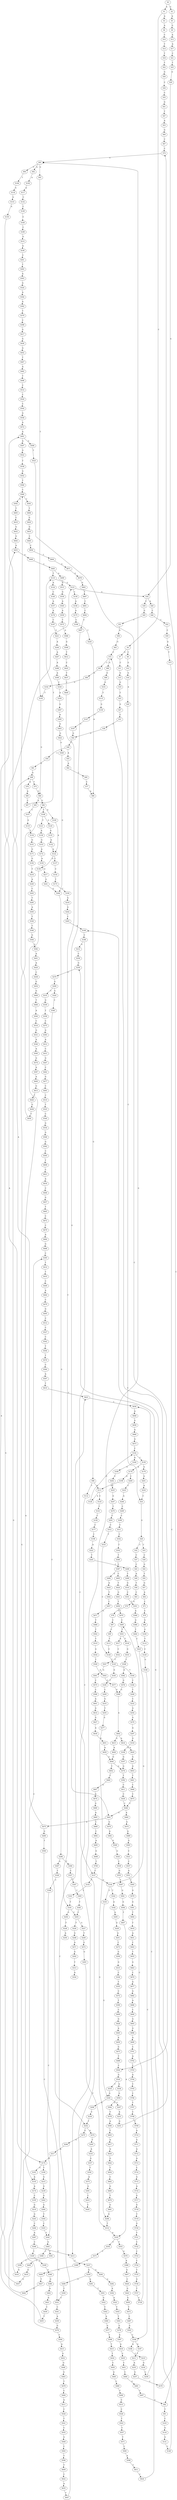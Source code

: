 strict digraph  {
	S0 -> S1 [ label = A ];
	S0 -> S2 [ label = G ];
	S1 -> S3 [ label = A ];
	S1 -> S4 [ label = C ];
	S2 -> S5 [ label = A ];
	S3 -> S6 [ label = A ];
	S4 -> S7 [ label = G ];
	S4 -> S8 [ label = C ];
	S5 -> S9 [ label = G ];
	S6 -> S10 [ label = C ];
	S7 -> S11 [ label = C ];
	S8 -> S12 [ label = G ];
	S9 -> S13 [ label = A ];
	S10 -> S14 [ label = T ];
	S11 -> S15 [ label = G ];
	S12 -> S16 [ label = G ];
	S13 -> S17 [ label = A ];
	S14 -> S18 [ label = T ];
	S15 -> S19 [ label = G ];
	S16 -> S20 [ label = A ];
	S17 -> S21 [ label = C ];
	S18 -> S22 [ label = T ];
	S19 -> S23 [ label = T ];
	S20 -> S24 [ label = C ];
	S21 -> S25 [ label = T ];
	S22 -> S26 [ label = G ];
	S23 -> S27 [ label = G ];
	S24 -> S28 [ label = G ];
	S25 -> S29 [ label = G ];
	S26 -> S30 [ label = C ];
	S27 -> S31 [ label = C ];
	S28 -> S32 [ label = C ];
	S28 -> S33 [ label = T ];
	S29 -> S34 [ label = G ];
	S30 -> S35 [ label = C ];
	S31 -> S36 [ label = C ];
	S32 -> S37 [ label = C ];
	S33 -> S38 [ label = C ];
	S34 -> S39 [ label = C ];
	S34 -> S40 [ label = A ];
	S35 -> S41 [ label = G ];
	S36 -> S42 [ label = G ];
	S37 -> S43 [ label = C ];
	S38 -> S44 [ label = G ];
	S39 -> S45 [ label = G ];
	S40 -> S46 [ label = C ];
	S41 -> S47 [ label = T ];
	S42 -> S48 [ label = C ];
	S43 -> S49 [ label = A ];
	S44 -> S50 [ label = T ];
	S45 -> S51 [ label = C ];
	S46 -> S52 [ label = C ];
	S47 -> S53 [ label = A ];
	S48 -> S54 [ label = C ];
	S48 -> S55 [ label = A ];
	S49 -> S56 [ label = T ];
	S50 -> S57 [ label = G ];
	S51 -> S58 [ label = A ];
	S52 -> S59 [ label = C ];
	S53 -> S60 [ label = G ];
	S54 -> S61 [ label = G ];
	S55 -> S62 [ label = A ];
	S56 -> S63 [ label = C ];
	S57 -> S64 [ label = A ];
	S58 -> S65 [ label = G ];
	S59 -> S66 [ label = G ];
	S60 -> S67 [ label = C ];
	S61 -> S68 [ label = G ];
	S62 -> S69 [ label = C ];
	S63 -> S70 [ label = G ];
	S64 -> S71 [ label = C ];
	S65 -> S72 [ label = C ];
	S66 -> S73 [ label = T ];
	S67 -> S74 [ label = C ];
	S68 -> S75 [ label = T ];
	S68 -> S76 [ label = A ];
	S69 -> S77 [ label = C ];
	S70 -> S78 [ label = T ];
	S71 -> S79 [ label = C ];
	S72 -> S80 [ label = G ];
	S72 -> S81 [ label = C ];
	S73 -> S82 [ label = C ];
	S74 -> S83 [ label = G ];
	S75 -> S84 [ label = G ];
	S76 -> S85 [ label = A ];
	S77 -> S86 [ label = A ];
	S78 -> S87 [ label = C ];
	S79 -> S88 [ label = G ];
	S80 -> S89 [ label = G ];
	S81 -> S90 [ label = G ];
	S82 -> S91 [ label = T ];
	S83 -> S92 [ label = A ];
	S83 -> S93 [ label = G ];
	S83 -> S94 [ label = C ];
	S84 -> S95 [ label = A ];
	S84 -> S96 [ label = G ];
	S85 -> S97 [ label = C ];
	S86 -> S98 [ label = G ];
	S87 -> S99 [ label = C ];
	S88 -> S100 [ label = G ];
	S89 -> S101 [ label = G ];
	S90 -> S102 [ label = G ];
	S91 -> S103 [ label = C ];
	S92 -> S104 [ label = A ];
	S93 -> S105 [ label = T ];
	S94 -> S106 [ label = T ];
	S95 -> S107 [ label = C ];
	S96 -> S108 [ label = T ];
	S96 -> S109 [ label = A ];
	S97 -> S110 [ label = T ];
	S98 -> S111 [ label = A ];
	S98 -> S112 [ label = T ];
	S99 -> S113 [ label = T ];
	S100 -> S114 [ label = T ];
	S101 -> S115 [ label = T ];
	S102 -> S105 [ label = T ];
	S103 -> S116 [ label = G ];
	S104 -> S117 [ label = A ];
	S105 -> S84 [ label = G ];
	S106 -> S118 [ label = G ];
	S107 -> S119 [ label = G ];
	S108 -> S120 [ label = G ];
	S108 -> S121 [ label = T ];
	S109 -> S122 [ label = A ];
	S110 -> S123 [ label = G ];
	S110 -> S124 [ label = A ];
	S111 -> S125 [ label = C ];
	S111 -> S126 [ label = A ];
	S112 -> S127 [ label = C ];
	S113 -> S128 [ label = C ];
	S114 -> S129 [ label = C ];
	S115 -> S130 [ label = G ];
	S116 -> S131 [ label = G ];
	S117 -> S132 [ label = C ];
	S118 -> S133 [ label = G ];
	S119 -> S134 [ label = T ];
	S120 -> S135 [ label = G ];
	S121 -> S136 [ label = A ];
	S122 -> S137 [ label = C ];
	S122 -> S138 [ label = G ];
	S123 -> S139 [ label = C ];
	S123 -> S34 [ label = G ];
	S124 -> S140 [ label = C ];
	S125 -> S141 [ label = T ];
	S126 -> S142 [ label = C ];
	S127 -> S143 [ label = T ];
	S127 -> S144 [ label = G ];
	S128 -> S145 [ label = T ];
	S129 -> S146 [ label = G ];
	S130 -> S147 [ label = C ];
	S131 -> S148 [ label = C ];
	S132 -> S149 [ label = C ];
	S133 -> S150 [ label = A ];
	S134 -> S151 [ label = G ];
	S135 -> S152 [ label = A ];
	S136 -> S153 [ label = G ];
	S137 -> S154 [ label = C ];
	S138 -> S155 [ label = A ];
	S139 -> S156 [ label = A ];
	S140 -> S157 [ label = A ];
	S141 -> S158 [ label = C ];
	S142 -> S159 [ label = C ];
	S142 -> S160 [ label = A ];
	S143 -> S161 [ label = C ];
	S144 -> S162 [ label = T ];
	S144 -> S163 [ label = C ];
	S145 -> S164 [ label = T ];
	S145 -> S165 [ label = G ];
	S146 -> S166 [ label = C ];
	S147 -> S167 [ label = C ];
	S148 -> S168 [ label = A ];
	S149 -> S169 [ label = C ];
	S150 -> S170 [ label = A ];
	S151 -> S171 [ label = G ];
	S152 -> S122 [ label = A ];
	S153 -> S172 [ label = A ];
	S154 -> S173 [ label = T ];
	S155 -> S174 [ label = A ];
	S156 -> S175 [ label = A ];
	S157 -> S176 [ label = A ];
	S158 -> S177 [ label = C ];
	S159 -> S178 [ label = A ];
	S159 -> S179 [ label = G ];
	S160 -> S180 [ label = G ];
	S161 -> S181 [ label = T ];
	S162 -> S182 [ label = A ];
	S163 -> S183 [ label = G ];
	S164 -> S184 [ label = C ];
	S165 -> S185 [ label = T ];
	S166 -> S186 [ label = A ];
	S166 -> S187 [ label = G ];
	S167 -> S42 [ label = G ];
	S168 -> S188 [ label = C ];
	S169 -> S189 [ label = C ];
	S170 -> S190 [ label = T ];
	S170 -> S191 [ label = G ];
	S171 -> S192 [ label = G ];
	S172 -> S193 [ label = A ];
	S173 -> S194 [ label = C ];
	S174 -> S195 [ label = C ];
	S175 -> S196 [ label = C ];
	S176 -> S197 [ label = C ];
	S177 -> S198 [ label = C ];
	S178 -> S199 [ label = G ];
	S178 -> S200 [ label = C ];
	S179 -> S201 [ label = G ];
	S180 -> S202 [ label = C ];
	S181 -> S203 [ label = C ];
	S181 -> S204 [ label = G ];
	S182 -> S205 [ label = A ];
	S183 -> S206 [ label = G ];
	S183 -> S207 [ label = C ];
	S184 -> S208 [ label = T ];
	S185 -> S209 [ label = C ];
	S186 -> S210 [ label = C ];
	S187 -> S211 [ label = T ];
	S188 -> S212 [ label = G ];
	S188 -> S213 [ label = C ];
	S189 -> S214 [ label = G ];
	S190 -> S215 [ label = G ];
	S191 -> S155 [ label = A ];
	S192 -> S216 [ label = T ];
	S193 -> S217 [ label = G ];
	S194 -> S218 [ label = G ];
	S195 -> S219 [ label = G ];
	S196 -> S220 [ label = C ];
	S197 -> S221 [ label = G ];
	S198 -> S222 [ label = A ];
	S199 -> S111 [ label = A ];
	S200 -> S223 [ label = C ];
	S201 -> S224 [ label = A ];
	S202 -> S225 [ label = C ];
	S203 -> S226 [ label = T ];
	S203 -> S227 [ label = G ];
	S204 -> S228 [ label = T ];
	S205 -> S229 [ label = G ];
	S206 -> S230 [ label = C ];
	S207 -> S231 [ label = A ];
	S208 -> S232 [ label = C ];
	S209 -> S233 [ label = G ];
	S210 -> S234 [ label = G ];
	S211 -> S235 [ label = A ];
	S212 -> S236 [ label = C ];
	S213 -> S237 [ label = G ];
	S214 -> S238 [ label = A ];
	S215 -> S239 [ label = G ];
	S216 -> S240 [ label = A ];
	S217 -> S241 [ label = G ];
	S218 -> S242 [ label = G ];
	S219 -> S243 [ label = G ];
	S220 -> S86 [ label = A ];
	S221 -> S244 [ label = A ];
	S222 -> S245 [ label = T ];
	S223 -> S246 [ label = A ];
	S224 -> S24 [ label = C ];
	S225 -> S247 [ label = G ];
	S226 -> S248 [ label = G ];
	S227 -> S249 [ label = T ];
	S228 -> S250 [ label = A ];
	S229 -> S251 [ label = A ];
	S230 -> S252 [ label = T ];
	S231 -> S253 [ label = G ];
	S232 -> S254 [ label = G ];
	S233 -> S255 [ label = T ];
	S234 -> S256 [ label = C ];
	S235 -> S257 [ label = G ];
	S236 -> S258 [ label = G ];
	S237 -> S259 [ label = A ];
	S237 -> S260 [ label = G ];
	S238 -> S261 [ label = C ];
	S239 -> S262 [ label = G ];
	S240 -> S263 [ label = C ];
	S241 -> S264 [ label = G ];
	S242 -> S265 [ label = C ];
	S243 -> S266 [ label = C ];
	S244 -> S267 [ label = A ];
	S245 -> S268 [ label = C ];
	S246 -> S269 [ label = C ];
	S247 -> S270 [ label = T ];
	S248 -> S271 [ label = A ];
	S249 -> S272 [ label = G ];
	S251 -> S273 [ label = C ];
	S252 -> S274 [ label = A ];
	S252 -> S275 [ label = G ];
	S253 -> S72 [ label = C ];
	S254 -> S276 [ label = G ];
	S255 -> S277 [ label = G ];
	S256 -> S258 [ label = G ];
	S257 -> S278 [ label = C ];
	S258 -> S279 [ label = C ];
	S259 -> S280 [ label = G ];
	S259 -> S281 [ label = A ];
	S260 -> S282 [ label = G ];
	S261 -> S283 [ label = T ];
	S262 -> S284 [ label = G ];
	S263 -> S285 [ label = T ];
	S264 -> S286 [ label = G ];
	S265 -> S168 [ label = A ];
	S266 -> S287 [ label = A ];
	S267 -> S288 [ label = A ];
	S268 -> S289 [ label = T ];
	S269 -> S290 [ label = C ];
	S270 -> S291 [ label = C ];
	S271 -> S292 [ label = G ];
	S272 -> S293 [ label = G ];
	S273 -> S294 [ label = G ];
	S274 -> S295 [ label = T ];
	S275 -> S296 [ label = G ];
	S276 -> S297 [ label = A ];
	S277 -> S298 [ label = G ];
	S278 -> S74 [ label = C ];
	S279 -> S299 [ label = G ];
	S280 -> S300 [ label = T ];
	S281 -> S301 [ label = T ];
	S282 -> S302 [ label = A ];
	S283 -> S303 [ label = A ];
	S284 -> S304 [ label = T ];
	S285 -> S305 [ label = A ];
	S286 -> S306 [ label = T ];
	S286 -> S307 [ label = G ];
	S287 -> S308 [ label = C ];
	S288 -> S309 [ label = A ];
	S289 -> S310 [ label = G ];
	S290 -> S311 [ label = C ];
	S291 -> S312 [ label = C ];
	S292 -> S313 [ label = T ];
	S293 -> S314 [ label = T ];
	S294 -> S315 [ label = G ];
	S295 -> S316 [ label = A ];
	S296 -> S317 [ label = A ];
	S297 -> S318 [ label = G ];
	S298 -> S314 [ label = T ];
	S299 -> S319 [ label = C ];
	S299 -> S320 [ label = G ];
	S300 -> S321 [ label = C ];
	S301 -> S322 [ label = G ];
	S302 -> S323 [ label = A ];
	S303 -> S324 [ label = G ];
	S304 -> S325 [ label = C ];
	S305 -> S326 [ label = T ];
	S306 -> S327 [ label = C ];
	S307 -> S328 [ label = T ];
	S308 -> S213 [ label = C ];
	S308 -> S329 [ label = T ];
	S309 -> S330 [ label = C ];
	S310 -> S331 [ label = C ];
	S311 -> S332 [ label = C ];
	S312 -> S333 [ label = T ];
	S313 -> S334 [ label = A ];
	S314 -> S335 [ label = A ];
	S315 -> S336 [ label = C ];
	S316 -> S337 [ label = G ];
	S317 -> S170 [ label = A ];
	S318 -> S338 [ label = A ];
	S319 -> S339 [ label = G ];
	S320 -> S340 [ label = C ];
	S321 -> S341 [ label = C ];
	S322 -> S342 [ label = T ];
	S323 -> S343 [ label = T ];
	S324 -> S344 [ label = A ];
	S325 -> S345 [ label = C ];
	S326 -> S346 [ label = T ];
	S327 -> S347 [ label = T ];
	S328 -> S348 [ label = C ];
	S329 -> S349 [ label = G ];
	S330 -> S350 [ label = A ];
	S331 -> S351 [ label = C ];
	S332 -> S352 [ label = T ];
	S333 -> S128 [ label = C ];
	S335 -> S353 [ label = T ];
	S335 -> S354 [ label = C ];
	S336 -> S355 [ label = T ];
	S337 -> S356 [ label = T ];
	S338 -> S357 [ label = G ];
	S339 -> S358 [ label = T ];
	S340 -> S252 [ label = T ];
	S341 -> S359 [ label = A ];
	S342 -> S360 [ label = A ];
	S343 -> S361 [ label = T ];
	S344 -> S362 [ label = A ];
	S345 -> S363 [ label = G ];
	S346 -> S364 [ label = G ];
	S347 -> S365 [ label = C ];
	S348 -> S345 [ label = C ];
	S349 -> S366 [ label = G ];
	S350 -> S367 [ label = G ];
	S351 -> S368 [ label = A ];
	S352 -> S369 [ label = T ];
	S353 -> S370 [ label = G ];
	S354 -> S371 [ label = C ];
	S355 -> S372 [ label = C ];
	S356 -> S373 [ label = A ];
	S357 -> S374 [ label = G ];
	S358 -> S375 [ label = C ];
	S359 -> S376 [ label = G ];
	S360 -> S377 [ label = G ];
	S361 -> S378 [ label = G ];
	S362 -> S379 [ label = T ];
	S363 -> S380 [ label = C ];
	S363 -> S381 [ label = T ];
	S364 -> S382 [ label = G ];
	S365 -> S383 [ label = T ];
	S366 -> S384 [ label = G ];
	S367 -> S385 [ label = A ];
	S368 -> S386 [ label = G ];
	S369 -> S387 [ label = C ];
	S370 -> S388 [ label = A ];
	S371 -> S389 [ label = G ];
	S372 -> S390 [ label = T ];
	S373 -> S391 [ label = G ];
	S374 -> S392 [ label = T ];
	S375 -> S393 [ label = G ];
	S376 -> S394 [ label = T ];
	S376 -> S395 [ label = C ];
	S377 -> S396 [ label = T ];
	S378 -> S397 [ label = A ];
	S379 -> S398 [ label = C ];
	S380 -> S399 [ label = C ];
	S381 -> S400 [ label = C ];
	S382 -> S401 [ label = A ];
	S383 -> S203 [ label = C ];
	S384 -> S402 [ label = A ];
	S385 -> S403 [ label = A ];
	S386 -> S404 [ label = T ];
	S387 -> S405 [ label = C ];
	S387 -> S406 [ label = G ];
	S388 -> S407 [ label = G ];
	S389 -> S408 [ label = G ];
	S390 -> S409 [ label = C ];
	S391 -> S410 [ label = C ];
	S392 -> S411 [ label = C ];
	S393 -> S412 [ label = A ];
	S394 -> S413 [ label = A ];
	S395 -> S414 [ label = T ];
	S396 -> S415 [ label = T ];
	S397 -> S416 [ label = A ];
	S398 -> S417 [ label = G ];
	S399 -> S418 [ label = G ];
	S400 -> S419 [ label = G ];
	S401 -> S420 [ label = A ];
	S402 -> S421 [ label = A ];
	S403 -> S422 [ label = G ];
	S404 -> S423 [ label = C ];
	S405 -> S424 [ label = T ];
	S406 -> S425 [ label = A ];
	S407 -> S426 [ label = C ];
	S408 -> S427 [ label = T ];
	S409 -> S428 [ label = G ];
	S410 -> S429 [ label = C ];
	S411 -> S430 [ label = C ];
	S412 -> S431 [ label = C ];
	S413 -> S432 [ label = G ];
	S414 -> S433 [ label = T ];
	S415 -> S434 [ label = T ];
	S416 -> S435 [ label = C ];
	S417 -> S436 [ label = G ];
	S418 -> S68 [ label = G ];
	S419 -> S437 [ label = G ];
	S420 -> S438 [ label = C ];
	S421 -> S439 [ label = C ];
	S422 -> S440 [ label = G ];
	S423 -> S144 [ label = G ];
	S424 -> S441 [ label = G ];
	S425 -> S442 [ label = T ];
	S426 -> S443 [ label = G ];
	S427 -> S444 [ label = G ];
	S428 -> S445 [ label = A ];
	S429 -> S83 [ label = G ];
	S430 -> S446 [ label = C ];
	S431 -> S447 [ label = G ];
	S432 -> S448 [ label = G ];
	S433 -> S449 [ label = C ];
	S434 -> S450 [ label = C ];
	S435 -> S451 [ label = C ];
	S436 -> S452 [ label = G ];
	S437 -> S453 [ label = A ];
	S438 -> S454 [ label = G ];
	S439 -> S455 [ label = T ];
	S440 -> S264 [ label = G ];
	S441 -> S456 [ label = T ];
	S442 -> S457 [ label = C ];
	S443 -> S458 [ label = G ];
	S444 -> S96 [ label = G ];
	S445 -> S459 [ label = A ];
	S446 -> S460 [ label = A ];
	S446 -> S461 [ label = G ];
	S447 -> S462 [ label = C ];
	S448 -> S463 [ label = G ];
	S449 -> S464 [ label = A ];
	S450 -> S465 [ label = A ];
	S451 -> S466 [ label = C ];
	S452 -> S467 [ label = T ];
	S453 -> S468 [ label = A ];
	S454 -> S469 [ label = G ];
	S455 -> S123 [ label = G ];
	S456 -> S470 [ label = C ];
	S457 -> S471 [ label = G ];
	S458 -> S472 [ label = T ];
	S459 -> S473 [ label = G ];
	S460 -> S474 [ label = G ];
	S461 -> S475 [ label = A ];
	S461 -> S476 [ label = G ];
	S462 -> S477 [ label = G ];
	S463 -> S478 [ label = T ];
	S464 -> S479 [ label = C ];
	S465 -> S480 [ label = C ];
	S466 -> S481 [ label = G ];
	S467 -> S482 [ label = A ];
	S468 -> S483 [ label = C ];
	S469 -> S484 [ label = T ];
	S470 -> S485 [ label = C ];
	S471 -> S486 [ label = T ];
	S472 -> S487 [ label = C ];
	S473 -> S488 [ label = T ];
	S474 -> S489 [ label = A ];
	S475 -> S490 [ label = G ];
	S475 -> S491 [ label = A ];
	S476 -> S492 [ label = A ];
	S477 -> S493 [ label = C ];
	S478 -> S494 [ label = C ];
	S479 -> S495 [ label = G ];
	S480 -> S496 [ label = T ];
	S481 -> S497 [ label = T ];
	S482 -> S498 [ label = T ];
	S483 -> S499 [ label = A ];
	S483 -> S110 [ label = T ];
	S484 -> S500 [ label = A ];
	S485 -> S501 [ label = T ];
	S486 -> S502 [ label = T ];
	S487 -> S503 [ label = G ];
	S488 -> S504 [ label = C ];
	S489 -> S505 [ label = G ];
	S490 -> S506 [ label = T ];
	S491 -> S507 [ label = A ];
	S491 -> S508 [ label = G ];
	S492 -> S509 [ label = G ];
	S493 -> S510 [ label = C ];
	S494 -> S511 [ label = A ];
	S495 -> S512 [ label = C ];
	S496 -> S513 [ label = C ];
	S497 -> S82 [ label = C ];
	S498 -> S514 [ label = C ];
	S499 -> S515 [ label = G ];
	S500 -> S516 [ label = C ];
	S501 -> S517 [ label = A ];
	S501 -> S518 [ label = T ];
	S502 -> S519 [ label = T ];
	S503 -> S166 [ label = C ];
	S504 -> S520 [ label = G ];
	S505 -> S521 [ label = C ];
	S506 -> S321 [ label = C ];
	S507 -> S522 [ label = G ];
	S508 -> S523 [ label = T ];
	S509 -> S524 [ label = G ];
	S510 -> S525 [ label = T ];
	S511 -> S526 [ label = C ];
	S512 -> S527 [ label = C ];
	S513 -> S528 [ label = C ];
	S514 -> S529 [ label = C ];
	S515 -> S530 [ label = G ];
	S516 -> S531 [ label = G ];
	S517 -> S532 [ label = C ];
	S518 -> S533 [ label = G ];
	S519 -> S534 [ label = G ];
	S520 -> S535 [ label = C ];
	S520 -> S536 [ label = A ];
	S521 -> S537 [ label = C ];
	S522 -> S538 [ label = T ];
	S523 -> S504 [ label = C ];
	S524 -> S539 [ label = C ];
	S525 -> S540 [ label = C ];
	S526 -> S541 [ label = T ];
	S527 -> S542 [ label = C ];
	S528 -> S543 [ label = T ];
	S529 -> S544 [ label = C ];
	S530 -> S545 [ label = A ];
	S531 -> S546 [ label = A ];
	S532 -> S547 [ label = T ];
	S533 -> S548 [ label = T ];
	S534 -> S549 [ label = T ];
	S535 -> S183 [ label = G ];
	S536 -> S550 [ label = G ];
	S537 -> S551 [ label = A ];
	S538 -> S552 [ label = G ];
	S539 -> S553 [ label = G ];
	S540 -> S554 [ label = G ];
	S541 -> S555 [ label = C ];
	S542 -> S556 [ label = T ];
	S543 -> S557 [ label = T ];
	S544 -> S558 [ label = G ];
	S545 -> S559 [ label = A ];
	S546 -> S560 [ label = A ];
	S547 -> S561 [ label = A ];
	S548 -> S562 [ label = A ];
	S549 -> S563 [ label = A ];
	S550 -> S564 [ label = G ];
	S551 -> S565 [ label = C ];
	S552 -> S566 [ label = T ];
	S553 -> S567 [ label = T ];
	S554 -> S568 [ label = G ];
	S555 -> S569 [ label = G ];
	S556 -> S570 [ label = T ];
	S557 -> S571 [ label = T ];
	S558 -> S572 [ label = A ];
	S559 -> S573 [ label = T ];
	S560 -> S574 [ label = G ];
	S561 -> S575 [ label = C ];
	S562 -> S576 [ label = G ];
	S563 -> S577 [ label = G ];
	S564 -> S578 [ label = T ];
	S565 -> S579 [ label = G ];
	S566 -> S580 [ label = C ];
	S567 -> S581 [ label = G ];
	S568 -> S582 [ label = G ];
	S569 -> S583 [ label = C ];
	S570 -> S584 [ label = C ];
	S571 -> S585 [ label = C ];
	S572 -> S491 [ label = A ];
	S573 -> S586 [ label = A ];
	S574 -> S587 [ label = A ];
	S575 -> S588 [ label = C ];
	S576 -> S589 [ label = G ];
	S577 -> S589 [ label = G ];
	S578 -> S590 [ label = A ];
	S579 -> S591 [ label = G ];
	S580 -> S592 [ label = G ];
	S580 -> S593 [ label = C ];
	S581 -> S594 [ label = G ];
	S582 -> S595 [ label = C ];
	S583 -> S596 [ label = T ];
	S584 -> S597 [ label = A ];
	S585 -> S598 [ label = A ];
	S586 -> S599 [ label = G ];
	S587 -> S600 [ label = A ];
	S588 -> S601 [ label = A ];
	S589 -> S602 [ label = A ];
	S590 -> S603 [ label = T ];
	S591 -> S604 [ label = T ];
	S592 -> S605 [ label = T ];
	S593 -> S606 [ label = T ];
	S594 -> S607 [ label = T ];
	S595 -> S608 [ label = T ];
	S596 -> S609 [ label = T ];
	S597 -> S610 [ label = T ];
	S598 -> S611 [ label = T ];
	S599 -> S612 [ label = T ];
	S600 -> S613 [ label = G ];
	S601 -> S614 [ label = G ];
	S602 -> S615 [ label = G ];
	S602 -> S616 [ label = A ];
	S603 -> S617 [ label = A ];
	S604 -> S618 [ label = T ];
	S605 -> S619 [ label = C ];
	S606 -> S620 [ label = G ];
	S607 -> S335 [ label = A ];
	S608 -> S621 [ label = C ];
	S609 -> S622 [ label = C ];
	S610 -> S623 [ label = C ];
	S611 -> S624 [ label = C ];
	S612 -> S625 [ label = C ];
	S613 -> S626 [ label = T ];
	S614 -> S627 [ label = G ];
	S615 -> S628 [ label = A ];
	S616 -> S629 [ label = A ];
	S617 -> S630 [ label = A ];
	S618 -> S631 [ label = A ];
	S619 -> S632 [ label = G ];
	S620 -> S633 [ label = G ];
	S621 -> S634 [ label = A ];
	S622 -> S635 [ label = A ];
	S623 -> S636 [ label = C ];
	S624 -> S636 [ label = C ];
	S625 -> S637 [ label = T ];
	S626 -> S638 [ label = G ];
	S627 -> S639 [ label = A ];
	S628 -> S640 [ label = G ];
	S629 -> S641 [ label = G ];
	S630 -> S642 [ label = G ];
	S631 -> S643 [ label = C ];
	S632 -> S644 [ label = G ];
	S633 -> S645 [ label = C ];
	S634 -> S646 [ label = C ];
	S635 -> S647 [ label = T ];
	S636 -> S648 [ label = A ];
	S637 -> S649 [ label = C ];
	S638 -> S650 [ label = T ];
	S639 -> S651 [ label = G ];
	S640 -> S652 [ label = T ];
	S640 -> S374 [ label = G ];
	S641 -> S653 [ label = G ];
	S642 -> S654 [ label = T ];
	S643 -> S655 [ label = T ];
	S644 -> S453 [ label = A ];
	S645 -> S656 [ label = C ];
	S646 -> S657 [ label = G ];
	S647 -> S623 [ label = C ];
	S648 -> S658 [ label = G ];
	S649 -> S181 [ label = T ];
	S650 -> S580 [ label = C ];
	S651 -> S659 [ label = A ];
	S652 -> S660 [ label = C ];
	S653 -> S661 [ label = T ];
	S654 -> S662 [ label = C ];
	S655 -> S663 [ label = G ];
	S656 -> S664 [ label = T ];
	S657 -> S665 [ label = T ];
	S658 -> S666 [ label = A ];
	S659 -> S640 [ label = G ];
	S660 -> S667 [ label = A ];
	S661 -> S668 [ label = C ];
	S662 -> S669 [ label = G ];
	S663 -> S670 [ label = C ];
	S664 -> S671 [ label = G ];
	S665 -> S672 [ label = C ];
	S666 -> S673 [ label = A ];
	S667 -> S674 [ label = G ];
	S668 -> S675 [ label = C ];
	S669 -> S676 [ label = T ];
	S670 -> S677 [ label = A ];
	S671 -> S678 [ label = G ];
	S672 -> S679 [ label = C ];
	S673 -> S142 [ label = C ];
	S674 -> S680 [ label = G ];
	S675 -> S446 [ label = C ];
	S676 -> S681 [ label = G ];
	S677 -> S682 [ label = G ];
	S678 -> S683 [ label = G ];
	S679 -> S684 [ label = A ];
	S680 -> S685 [ label = A ];
	S681 -> S298 [ label = G ];
	S682 -> S686 [ label = A ];
	S683 -> S687 [ label = T ];
	S684 -> S688 [ label = G ];
	S685 -> S689 [ label = C ];
	S686 -> S690 [ label = C ];
	S687 -> S691 [ label = C ];
	S688 -> S395 [ label = C ];
	S689 -> S692 [ label = C ];
	S690 -> S693 [ label = G ];
	S691 -> S694 [ label = C ];
	S692 -> S695 [ label = A ];
	S693 -> S696 [ label = G ];
	S694 -> S697 [ label = C ];
	S695 -> S698 [ label = G ];
	S696 -> S699 [ label = A ];
	S697 -> S461 [ label = G ];
	S698 -> S700 [ label = T ];
	S699 -> S701 [ label = C ];
	S700 -> S127 [ label = C ];
	S701 -> S702 [ label = A ];
	S702 -> S703 [ label = C ];
	S703 -> S704 [ label = A ];
	S704 -> S705 [ label = C ];
	S705 -> S706 [ label = C ];
	S706 -> S707 [ label = T ];
	S707 -> S708 [ label = C ];
	S708 -> S709 [ label = T ];
	S709 -> S710 [ label = A ];
	S710 -> S711 [ label = G ];
	S711 -> S712 [ label = A ];
	S712 -> S713 [ label = A ];
	S713 -> S714 [ label = C ];
	S714 -> S715 [ label = G ];
	S715 -> S716 [ label = A ];
	S716 -> S717 [ label = G ];
	S717 -> S718 [ label = G ];
	S718 -> S719 [ label = T ];
	S719 -> S720 [ label = G ];
	S720 -> S721 [ label = T ];
	S721 -> S722 [ label = C ];
	S722 -> S723 [ label = C ];
	S723 -> S724 [ label = C ];
	S724 -> S725 [ label = T ];
	S725 -> S726 [ label = G ];
	S726 -> S727 [ label = T ];
	S727 -> S728 [ label = C ];
	S728 -> S485 [ label = C ];
}
